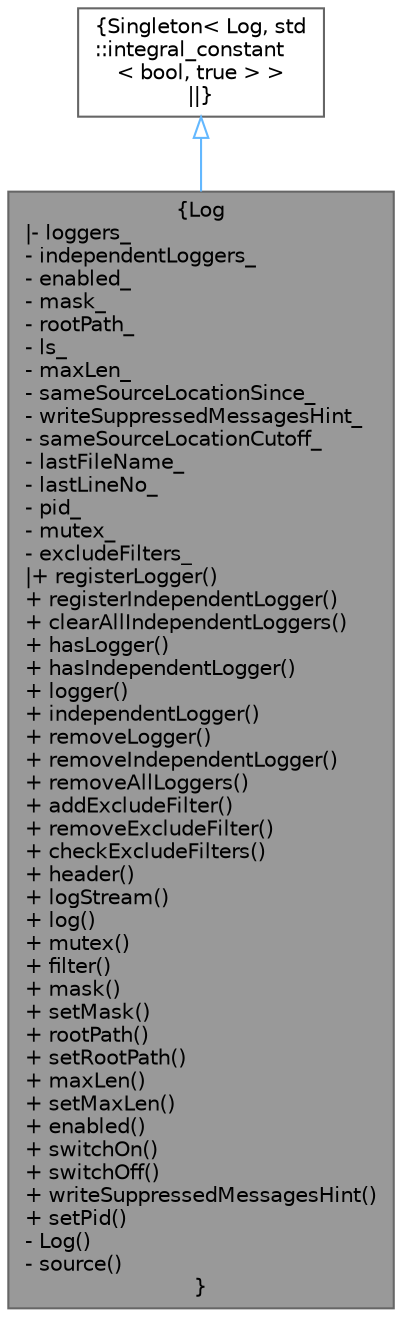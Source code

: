 digraph "Log"
{
 // INTERACTIVE_SVG=YES
 // LATEX_PDF_SIZE
  bgcolor="transparent";
  edge [fontname=Helvetica,fontsize=10,labelfontname=Helvetica,labelfontsize=10];
  node [fontname=Helvetica,fontsize=10,shape=box,height=0.2,width=0.4];
  Node1 [label="{Log\n|- loggers_\l- independentLoggers_\l- enabled_\l- mask_\l- rootPath_\l- ls_\l- maxLen_\l- sameSourceLocationSince_\l- writeSuppressedMessagesHint_\l- sameSourceLocationCutoff_\l- lastFileName_\l- lastLineNo_\l- pid_\l- mutex_\l- excludeFilters_\l|+ registerLogger()\l+ registerIndependentLogger()\l+ clearAllIndependentLoggers()\l+ hasLogger()\l+ hasIndependentLogger()\l+ logger()\l+ independentLogger()\l+ removeLogger()\l+ removeIndependentLogger()\l+ removeAllLoggers()\l+ addExcludeFilter()\l+ removeExcludeFilter()\l+ checkExcludeFilters()\l+ header()\l+ logStream()\l+ log()\l+ mutex()\l+ filter()\l+ mask()\l+ setMask()\l+ rootPath()\l+ setRootPath()\l+ maxLen()\l+ setMaxLen()\l+ enabled()\l+ switchOn()\l+ switchOff()\l+ writeSuppressedMessagesHint()\l+ setPid()\l- Log()\l- source()\l}",height=0.2,width=0.4,color="gray40", fillcolor="grey60", style="filled", fontcolor="black",tooltip="Global static Log class."];
  Node2 -> Node1 [dir="back",color="steelblue1",style="solid",arrowtail="onormal"];
  Node2 [label="{Singleton\< Log, std\l::integral_constant\l\< bool, true \> \>\n||}",height=0.2,width=0.4,color="gray40", fillcolor="white", style="filled",tooltip=" "];
}

